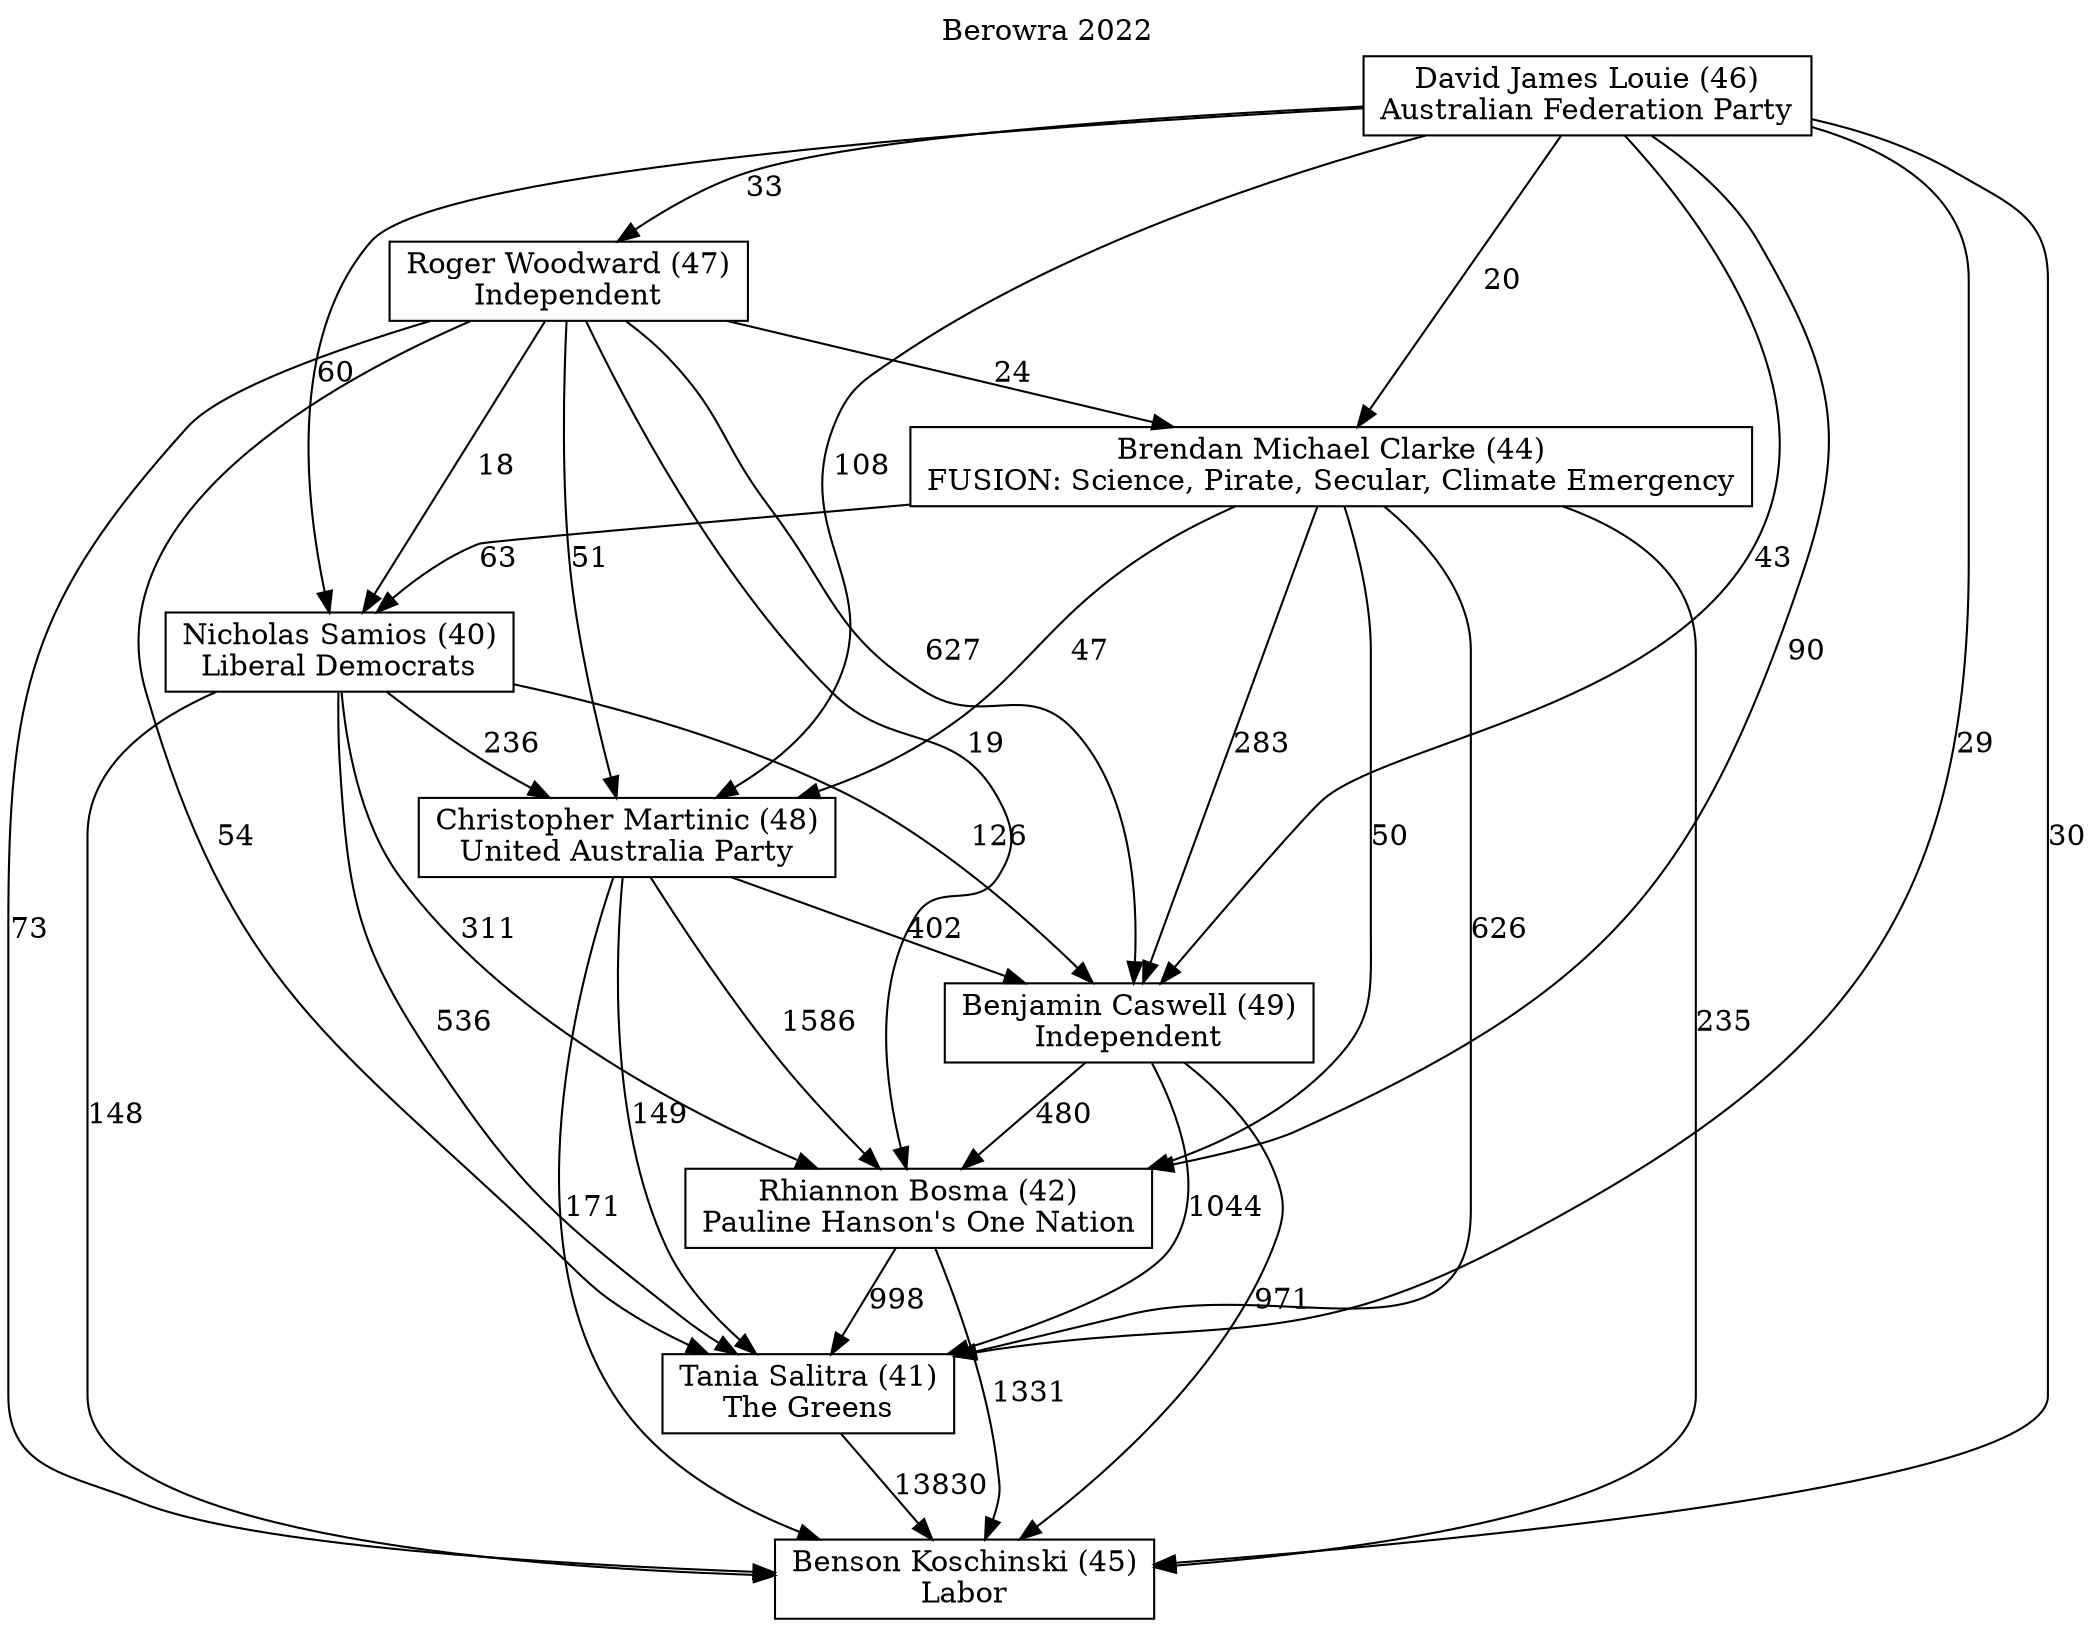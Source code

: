 // House preference flow
digraph "Benson Koschinski (45)_Berowra_2022" {
	graph [label="Berowra 2022" labelloc=t mclimit=10]
	node [shape=box]
	"Benson Koschinski (45)" [label="Benson Koschinski (45)
Labor"]
	"Tania Salitra (41)" [label="Tania Salitra (41)
The Greens"]
	"Rhiannon Bosma (42)" [label="Rhiannon Bosma (42)
Pauline Hanson's One Nation"]
	"Benjamin Caswell (49)" [label="Benjamin Caswell (49)
Independent"]
	"Christopher Martinic (48)" [label="Christopher Martinic (48)
United Australia Party"]
	"Nicholas Samios (40)" [label="Nicholas Samios (40)
Liberal Democrats"]
	"Brendan Michael Clarke (44)" [label="Brendan Michael Clarke (44)
FUSION: Science, Pirate, Secular, Climate Emergency"]
	"Roger Woodward (47)" [label="Roger Woodward (47)
Independent"]
	"David James Louie (46)" [label="David James Louie (46)
Australian Federation Party"]
	"Tania Salitra (41)" -> "Benson Koschinski (45)" [label=13830]
	"Rhiannon Bosma (42)" -> "Tania Salitra (41)" [label=998]
	"Benjamin Caswell (49)" -> "Rhiannon Bosma (42)" [label=480]
	"Christopher Martinic (48)" -> "Benjamin Caswell (49)" [label=402]
	"Nicholas Samios (40)" -> "Christopher Martinic (48)" [label=236]
	"Brendan Michael Clarke (44)" -> "Nicholas Samios (40)" [label=63]
	"Roger Woodward (47)" -> "Brendan Michael Clarke (44)" [label=24]
	"David James Louie (46)" -> "Roger Woodward (47)" [label=33]
	"Rhiannon Bosma (42)" -> "Benson Koschinski (45)" [label=1331]
	"Benjamin Caswell (49)" -> "Benson Koschinski (45)" [label=971]
	"Christopher Martinic (48)" -> "Benson Koschinski (45)" [label=171]
	"Nicholas Samios (40)" -> "Benson Koschinski (45)" [label=148]
	"Brendan Michael Clarke (44)" -> "Benson Koschinski (45)" [label=235]
	"Roger Woodward (47)" -> "Benson Koschinski (45)" [label=73]
	"David James Louie (46)" -> "Benson Koschinski (45)" [label=30]
	"David James Louie (46)" -> "Brendan Michael Clarke (44)" [label=20]
	"Roger Woodward (47)" -> "Nicholas Samios (40)" [label=18]
	"David James Louie (46)" -> "Nicholas Samios (40)" [label=60]
	"Brendan Michael Clarke (44)" -> "Christopher Martinic (48)" [label=47]
	"Roger Woodward (47)" -> "Christopher Martinic (48)" [label=51]
	"David James Louie (46)" -> "Christopher Martinic (48)" [label=108]
	"Nicholas Samios (40)" -> "Benjamin Caswell (49)" [label=126]
	"Brendan Michael Clarke (44)" -> "Benjamin Caswell (49)" [label=283]
	"Roger Woodward (47)" -> "Benjamin Caswell (49)" [label=627]
	"David James Louie (46)" -> "Benjamin Caswell (49)" [label=43]
	"Christopher Martinic (48)" -> "Rhiannon Bosma (42)" [label=1586]
	"Nicholas Samios (40)" -> "Rhiannon Bosma (42)" [label=311]
	"Brendan Michael Clarke (44)" -> "Rhiannon Bosma (42)" [label=50]
	"Roger Woodward (47)" -> "Rhiannon Bosma (42)" [label=19]
	"David James Louie (46)" -> "Rhiannon Bosma (42)" [label=90]
	"Benjamin Caswell (49)" -> "Tania Salitra (41)" [label=1044]
	"Christopher Martinic (48)" -> "Tania Salitra (41)" [label=149]
	"Nicholas Samios (40)" -> "Tania Salitra (41)" [label=536]
	"Brendan Michael Clarke (44)" -> "Tania Salitra (41)" [label=626]
	"Roger Woodward (47)" -> "Tania Salitra (41)" [label=54]
	"David James Louie (46)" -> "Tania Salitra (41)" [label=29]
}

